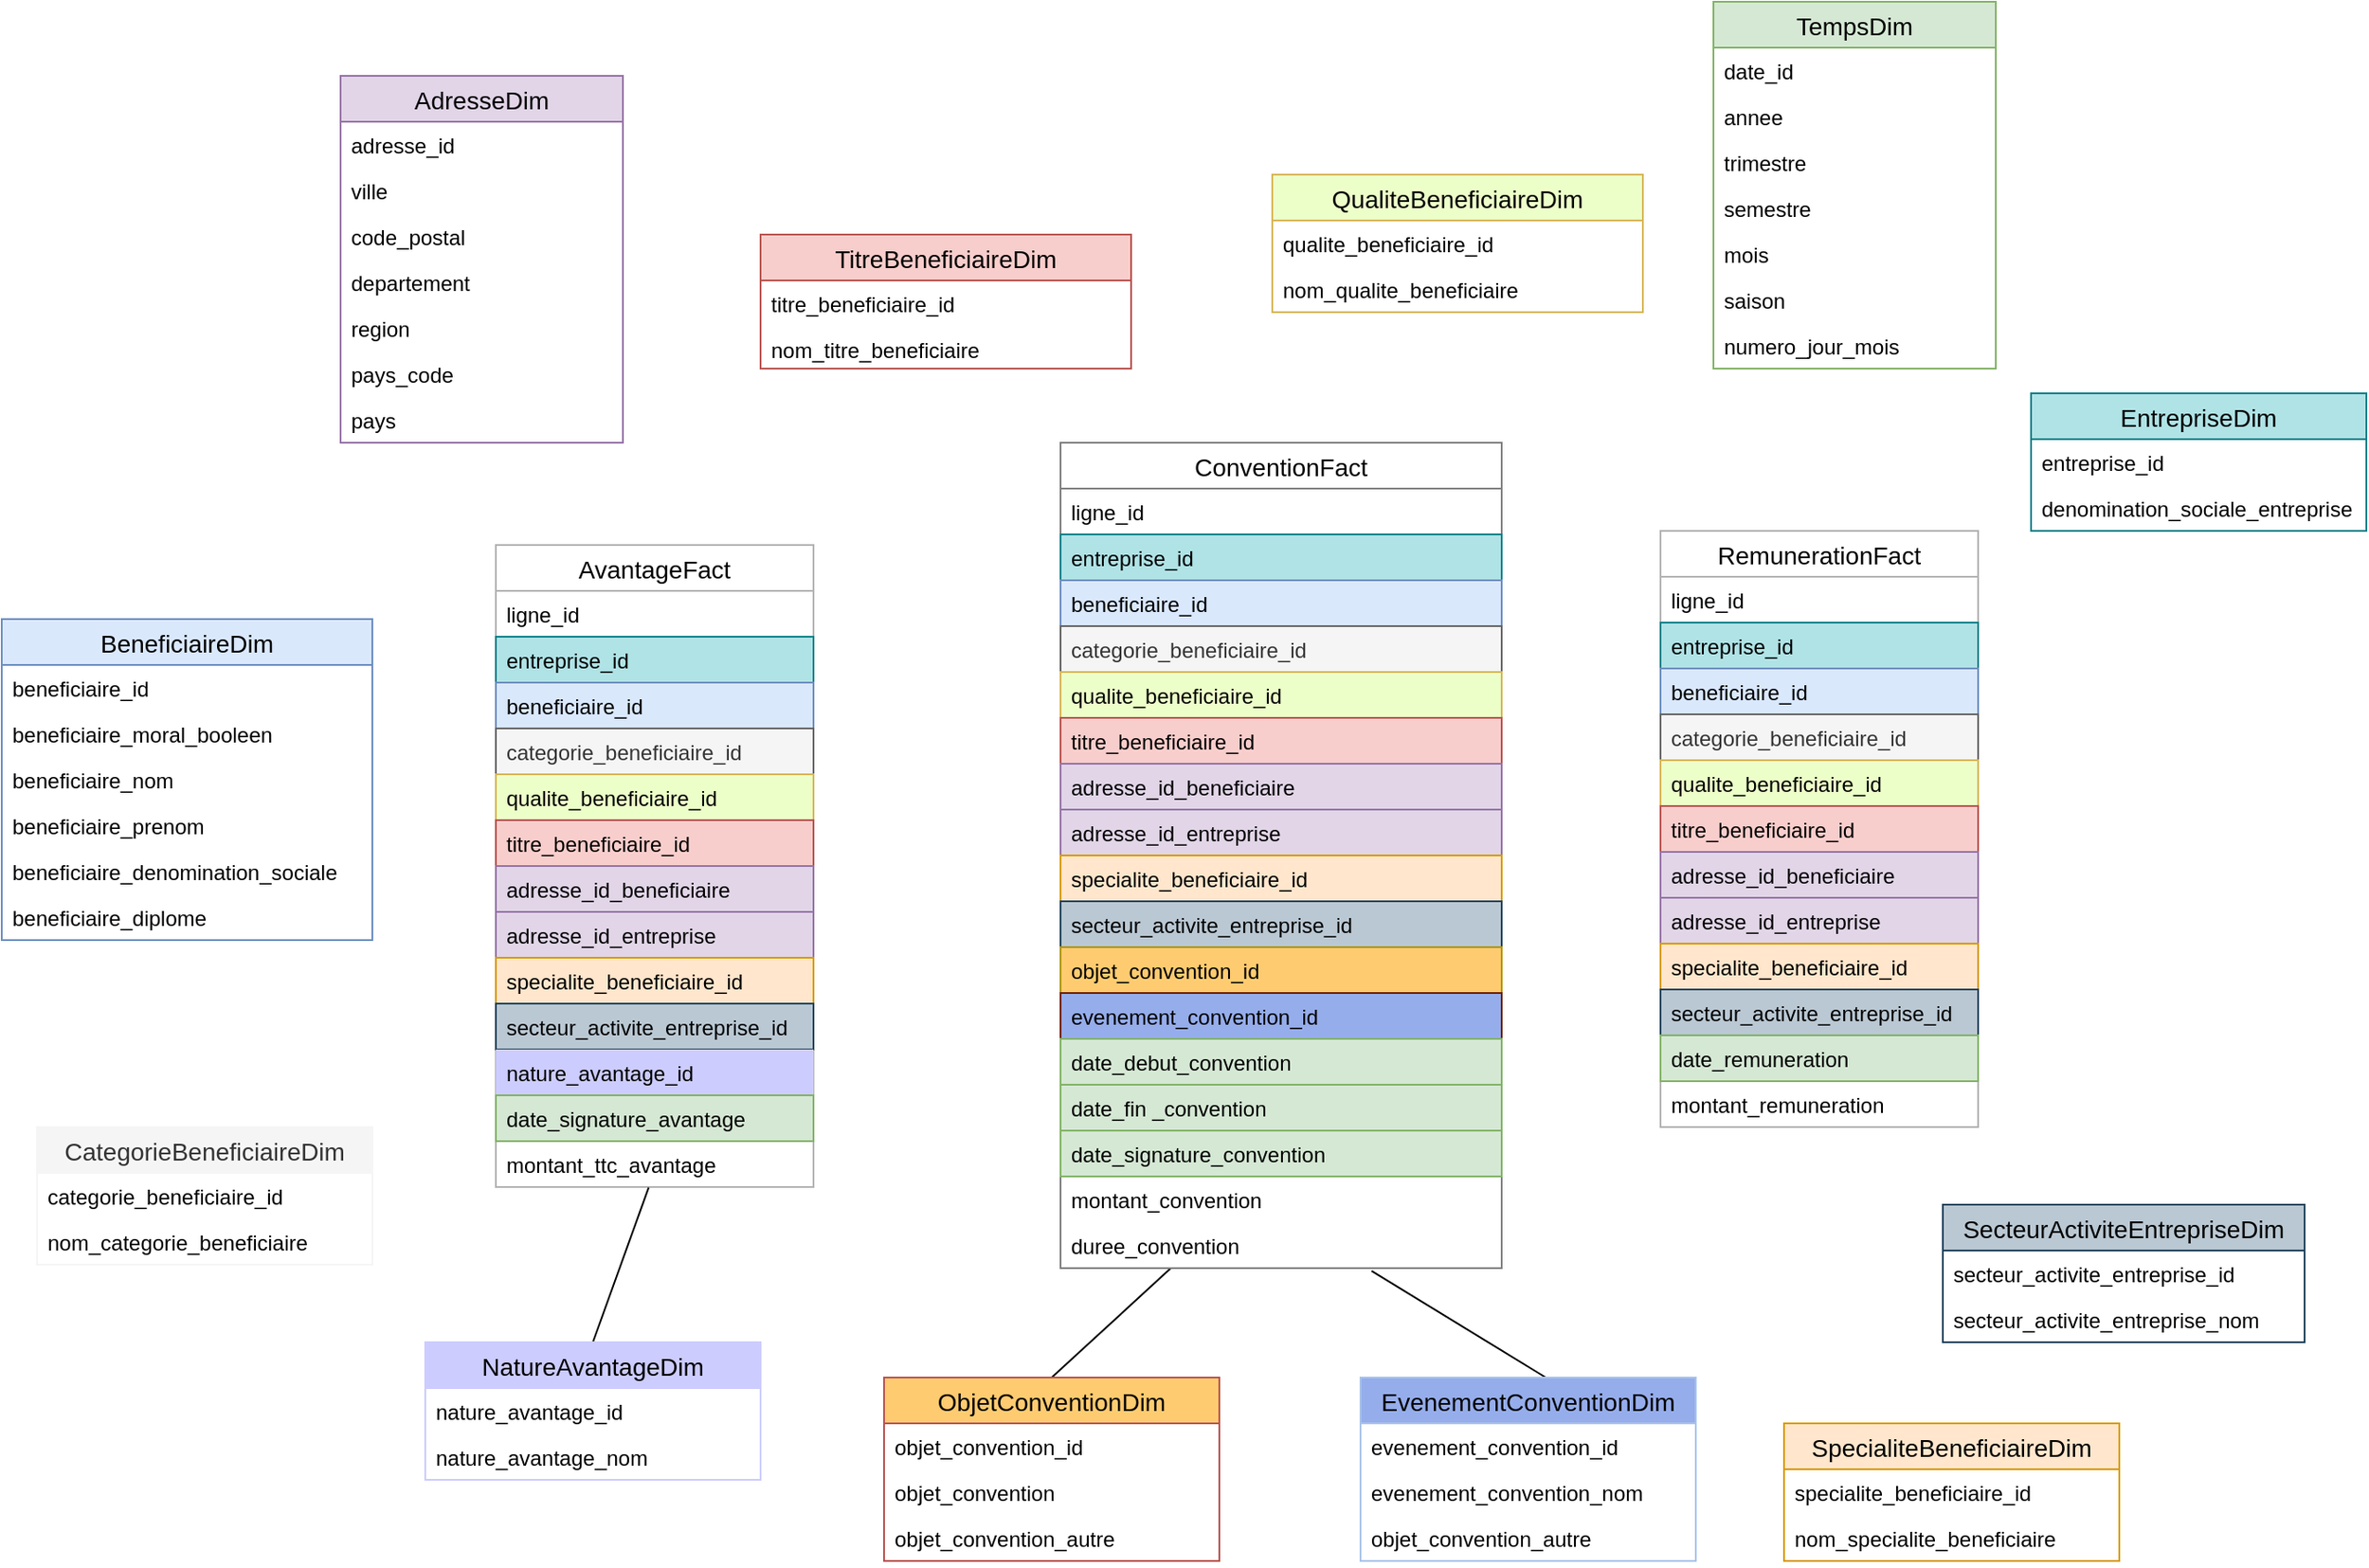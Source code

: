 <mxfile version="12.5.3" type="device"><diagram id="BA9OayzDiVvn1tJZm_DA" name="Page-1"><mxGraphModel dx="2999" dy="2781" grid="1" gridSize="10" guides="1" tooltips="1" connect="1" arrows="1" fold="1" page="1" pageScale="1" pageWidth="827" pageHeight="1169" math="0" shadow="0"><root><mxCell id="0"/><mxCell id="1" parent="0"/><mxCell id="JoVWn-yiUmjj12lgGxYV-21" value="AdresseDim" style="swimlane;fontStyle=0;childLayout=stackLayout;horizontal=1;startSize=26;horizontalStack=0;resizeParent=1;resizeParentMax=0;resizeLast=0;collapsible=1;marginBottom=0;align=center;fontSize=14;strokeColor=#9673a6;fillColor=#E1D5E7;" parent="1" vertex="1"><mxGeometry x="-408" y="-518" width="160" height="208" as="geometry"/></mxCell><mxCell id="JoVWn-yiUmjj12lgGxYV-22" value="adresse_id" style="text;spacingLeft=4;spacingRight=4;overflow=hidden;rotatable=0;points=[[0,0.5],[1,0.5]];portConstraint=eastwest;fontSize=12;" parent="JoVWn-yiUmjj12lgGxYV-21" vertex="1"><mxGeometry y="26" width="160" height="26" as="geometry"/></mxCell><mxCell id="JoVWn-yiUmjj12lgGxYV-25" value="ville" style="text;strokeColor=none;fillColor=none;spacingLeft=4;spacingRight=4;overflow=hidden;rotatable=0;points=[[0,0.5],[1,0.5]];portConstraint=eastwest;fontSize=12;" parent="JoVWn-yiUmjj12lgGxYV-21" vertex="1"><mxGeometry y="52" width="160" height="26" as="geometry"/></mxCell><mxCell id="2FB1o8HSQY_Sg63DgsQh-25" value="code_postal" style="text;strokeColor=none;fillColor=none;spacingLeft=4;spacingRight=4;overflow=hidden;rotatable=0;points=[[0,0.5],[1,0.5]];portConstraint=eastwest;fontSize=12;" parent="JoVWn-yiUmjj12lgGxYV-21" vertex="1"><mxGeometry y="78" width="160" height="26" as="geometry"/></mxCell><mxCell id="2FB1o8HSQY_Sg63DgsQh-26" value="departement" style="text;strokeColor=none;fillColor=none;spacingLeft=4;spacingRight=4;overflow=hidden;rotatable=0;points=[[0,0.5],[1,0.5]];portConstraint=eastwest;fontSize=12;" parent="JoVWn-yiUmjj12lgGxYV-21" vertex="1"><mxGeometry y="104" width="160" height="26" as="geometry"/></mxCell><mxCell id="m3Q-H14pEmRz3FBbESaY-80" value="region" style="text;strokeColor=none;fillColor=none;spacingLeft=4;spacingRight=4;overflow=hidden;rotatable=0;points=[[0,0.5],[1,0.5]];portConstraint=eastwest;fontSize=12;" parent="JoVWn-yiUmjj12lgGxYV-21" vertex="1"><mxGeometry y="130" width="160" height="26" as="geometry"/></mxCell><mxCell id="3_DI5mii_6Rbdc9W6nZs-14" value="pays_code" style="text;strokeColor=none;fillColor=none;spacingLeft=4;spacingRight=4;overflow=hidden;rotatable=0;points=[[0,0.5],[1,0.5]];portConstraint=eastwest;fontSize=12;" parent="JoVWn-yiUmjj12lgGxYV-21" vertex="1"><mxGeometry y="156" width="160" height="26" as="geometry"/></mxCell><mxCell id="m3Q-H14pEmRz3FBbESaY-81" value="pays" style="text;strokeColor=none;fillColor=none;spacingLeft=4;spacingRight=4;overflow=hidden;rotatable=0;points=[[0,0.5],[1,0.5]];portConstraint=eastwest;fontSize=12;" parent="JoVWn-yiUmjj12lgGxYV-21" vertex="1"><mxGeometry y="182" width="160" height="26" as="geometry"/></mxCell><mxCell id="m3Q-H14pEmRz3FBbESaY-27" value="AvantageFact" style="swimlane;fontStyle=0;childLayout=stackLayout;horizontal=1;startSize=26;horizontalStack=0;resizeParent=1;resizeParentMax=0;resizeLast=0;collapsible=1;marginBottom=0;align=center;fontSize=14;fillColor=none;strokeColor=#B3B3B3;" parent="1" vertex="1"><mxGeometry x="-320" y="-252" width="180" height="364" as="geometry"/></mxCell><mxCell id="j-00nTsDZ_1gg7k_UsRQ-1" value="ligne_id" style="text;strokeColor=none;fillColor=none;spacingLeft=4;spacingRight=4;overflow=hidden;rotatable=0;points=[[0,0.5],[1,0.5]];portConstraint=eastwest;fontSize=12;" parent="m3Q-H14pEmRz3FBbESaY-27" vertex="1"><mxGeometry y="26" width="180" height="26" as="geometry"/></mxCell><mxCell id="m3Q-H14pEmRz3FBbESaY-36" value="entreprise_id" style="text;strokeColor=#0e8088;fillColor=#b0e3e6;spacingLeft=4;spacingRight=4;overflow=hidden;rotatable=0;points=[[0,0.5],[1,0.5]];portConstraint=eastwest;fontSize=12;" parent="m3Q-H14pEmRz3FBbESaY-27" vertex="1"><mxGeometry y="52" width="180" height="26" as="geometry"/></mxCell><mxCell id="m3Q-H14pEmRz3FBbESaY-28" value="beneficiaire_id" style="text;strokeColor=#6c8ebf;fillColor=#dae8fc;spacingLeft=4;spacingRight=4;overflow=hidden;rotatable=0;points=[[0,0.5],[1,0.5]];portConstraint=eastwest;fontSize=12;" parent="m3Q-H14pEmRz3FBbESaY-27" vertex="1"><mxGeometry y="78" width="180" height="26" as="geometry"/></mxCell><mxCell id="m3Q-H14pEmRz3FBbESaY-29" value="categorie_beneficiaire_id" style="text;strokeColor=#666666;fillColor=#f5f5f5;spacingLeft=4;spacingRight=4;overflow=hidden;rotatable=0;points=[[0,0.5],[1,0.5]];portConstraint=eastwest;fontSize=12;fontColor=#333333;" parent="m3Q-H14pEmRz3FBbESaY-27" vertex="1"><mxGeometry y="104" width="180" height="26" as="geometry"/></mxCell><mxCell id="m3Q-H14pEmRz3FBbESaY-30" value="qualite_beneficiaire_id" style="text;strokeColor=#d6b656;fillColor=#EDFFC9;spacingLeft=4;spacingRight=4;overflow=hidden;rotatable=0;points=[[0,0.5],[1,0.5]];portConstraint=eastwest;fontSize=12;" parent="m3Q-H14pEmRz3FBbESaY-27" vertex="1"><mxGeometry y="130" width="180" height="26" as="geometry"/></mxCell><mxCell id="m3Q-H14pEmRz3FBbESaY-31" value="titre_beneficiaire_id" style="text;strokeColor=#b85450;fillColor=#f8cecc;spacingLeft=4;spacingRight=4;overflow=hidden;rotatable=0;points=[[0,0.5],[1,0.5]];portConstraint=eastwest;fontSize=12;" parent="m3Q-H14pEmRz3FBbESaY-27" vertex="1"><mxGeometry y="156" width="180" height="26" as="geometry"/></mxCell><mxCell id="m3Q-H14pEmRz3FBbESaY-32" value="adresse_id_beneficiaire" style="text;strokeColor=#9673a6;fillColor=#e1d5e7;spacingLeft=4;spacingRight=4;overflow=hidden;rotatable=0;points=[[0,0.5],[1,0.5]];portConstraint=eastwest;fontSize=12;" parent="m3Q-H14pEmRz3FBbESaY-27" vertex="1"><mxGeometry y="182" width="180" height="26" as="geometry"/></mxCell><mxCell id="m3Q-H14pEmRz3FBbESaY-33" value="adresse_id_entreprise" style="text;strokeColor=#9673a6;fillColor=#e1d5e7;spacingLeft=4;spacingRight=4;overflow=hidden;rotatable=0;points=[[0,0.5],[1,0.5]];portConstraint=eastwest;fontSize=12;" parent="m3Q-H14pEmRz3FBbESaY-27" vertex="1"><mxGeometry y="208" width="180" height="26" as="geometry"/></mxCell><mxCell id="m3Q-H14pEmRz3FBbESaY-34" value="specialite_beneficiaire_id" style="text;strokeColor=#d79b00;fillColor=#ffe6cc;spacingLeft=4;spacingRight=4;overflow=hidden;rotatable=0;points=[[0,0.5],[1,0.5]];portConstraint=eastwest;fontSize=12;" parent="m3Q-H14pEmRz3FBbESaY-27" vertex="1"><mxGeometry y="234" width="180" height="26" as="geometry"/></mxCell><mxCell id="m3Q-H14pEmRz3FBbESaY-37" value="secteur_activite_entreprise_id" style="text;strokeColor=#23445d;fillColor=#bac8d3;spacingLeft=4;spacingRight=4;overflow=hidden;rotatable=0;points=[[0,0.5],[1,0.5]];portConstraint=eastwest;fontSize=12;" parent="m3Q-H14pEmRz3FBbESaY-27" vertex="1"><mxGeometry y="260" width="180" height="26" as="geometry"/></mxCell><mxCell id="m3Q-H14pEmRz3FBbESaY-40" value="nature_avantage_id" style="text;strokeColor=none;fillColor=#CCCCFF;spacingLeft=4;spacingRight=4;overflow=hidden;rotatable=0;points=[[0,0.5],[1,0.5]];portConstraint=eastwest;fontSize=12;" parent="m3Q-H14pEmRz3FBbESaY-27" vertex="1"><mxGeometry y="286" width="180" height="26" as="geometry"/></mxCell><mxCell id="m3Q-H14pEmRz3FBbESaY-38" value="date_signature_avantage" style="text;strokeColor=#82b366;fillColor=#d5e8d4;spacingLeft=4;spacingRight=4;overflow=hidden;rotatable=0;points=[[0,0.5],[1,0.5]];portConstraint=eastwest;fontSize=12;" parent="m3Q-H14pEmRz3FBbESaY-27" vertex="1"><mxGeometry y="312" width="180" height="26" as="geometry"/></mxCell><mxCell id="m3Q-H14pEmRz3FBbESaY-39" value="montant_ttc_avantage" style="text;strokeColor=none;fillColor=none;spacingLeft=4;spacingRight=4;overflow=hidden;rotatable=0;points=[[0,0.5],[1,0.5]];portConstraint=eastwest;fontSize=12;" parent="m3Q-H14pEmRz3FBbESaY-27" vertex="1"><mxGeometry y="338" width="180" height="26" as="geometry"/></mxCell><mxCell id="2FB1o8HSQY_Sg63DgsQh-6" value="RemunerationFact" style="swimlane;fontStyle=0;childLayout=stackLayout;horizontal=1;startSize=26;horizontalStack=0;resizeParent=1;resizeParentMax=0;resizeLast=0;collapsible=1;marginBottom=0;align=center;fontSize=14;fillColor=none;strokeColor=#B3B3B3;" parent="1" vertex="1"><mxGeometry x="340" y="-260" width="180" height="338" as="geometry"/></mxCell><mxCell id="j-00nTsDZ_1gg7k_UsRQ-3" value="ligne_id" style="text;strokeColor=none;fillColor=none;spacingLeft=4;spacingRight=4;overflow=hidden;rotatable=0;points=[[0,0.5],[1,0.5]];portConstraint=eastwest;fontSize=12;" parent="2FB1o8HSQY_Sg63DgsQh-6" vertex="1"><mxGeometry y="26" width="180" height="26" as="geometry"/></mxCell><mxCell id="2FB1o8HSQY_Sg63DgsQh-13" value="entreprise_id" style="text;strokeColor=#0e8088;fillColor=#b0e3e6;spacingLeft=4;spacingRight=4;overflow=hidden;rotatable=0;points=[[0,0.5],[1,0.5]];portConstraint=eastwest;fontSize=12;" parent="2FB1o8HSQY_Sg63DgsQh-6" vertex="1"><mxGeometry y="52" width="180" height="26" as="geometry"/></mxCell><mxCell id="2FB1o8HSQY_Sg63DgsQh-7" value="beneficiaire_id" style="text;strokeColor=#6c8ebf;fillColor=#dae8fc;spacingLeft=4;spacingRight=4;overflow=hidden;rotatable=0;points=[[0,0.5],[1,0.5]];portConstraint=eastwest;fontSize=12;" parent="2FB1o8HSQY_Sg63DgsQh-6" vertex="1"><mxGeometry y="78" width="180" height="26" as="geometry"/></mxCell><mxCell id="2FB1o8HSQY_Sg63DgsQh-8" value="categorie_beneficiaire_id" style="text;strokeColor=#666666;fillColor=#f5f5f5;spacingLeft=4;spacingRight=4;overflow=hidden;rotatable=0;points=[[0,0.5],[1,0.5]];portConstraint=eastwest;fontSize=12;fontColor=#333333;" parent="2FB1o8HSQY_Sg63DgsQh-6" vertex="1"><mxGeometry y="104" width="180" height="26" as="geometry"/></mxCell><mxCell id="2FB1o8HSQY_Sg63DgsQh-9" value="qualite_beneficiaire_id" style="text;strokeColor=#d6b656;fillColor=#EDFFC9;spacingLeft=4;spacingRight=4;overflow=hidden;rotatable=0;points=[[0,0.5],[1,0.5]];portConstraint=eastwest;fontSize=12;" parent="2FB1o8HSQY_Sg63DgsQh-6" vertex="1"><mxGeometry y="130" width="180" height="26" as="geometry"/></mxCell><mxCell id="2FB1o8HSQY_Sg63DgsQh-10" value="titre_beneficiaire_id" style="text;strokeColor=#b85450;fillColor=#f8cecc;spacingLeft=4;spacingRight=4;overflow=hidden;rotatable=0;points=[[0,0.5],[1,0.5]];portConstraint=eastwest;fontSize=12;" parent="2FB1o8HSQY_Sg63DgsQh-6" vertex="1"><mxGeometry y="156" width="180" height="26" as="geometry"/></mxCell><mxCell id="2FB1o8HSQY_Sg63DgsQh-11" value="adresse_id_beneficiaire" style="text;strokeColor=#9673a6;fillColor=#e1d5e7;spacingLeft=4;spacingRight=4;overflow=hidden;rotatable=0;points=[[0,0.5],[1,0.5]];portConstraint=eastwest;fontSize=12;" parent="2FB1o8HSQY_Sg63DgsQh-6" vertex="1"><mxGeometry y="182" width="180" height="26" as="geometry"/></mxCell><mxCell id="2FB1o8HSQY_Sg63DgsQh-12" value="adresse_id_entreprise" style="text;strokeColor=#9673a6;fillColor=#e1d5e7;spacingLeft=4;spacingRight=4;overflow=hidden;rotatable=0;points=[[0,0.5],[1,0.5]];portConstraint=eastwest;fontSize=12;" parent="2FB1o8HSQY_Sg63DgsQh-6" vertex="1"><mxGeometry y="208" width="180" height="26" as="geometry"/></mxCell><mxCell id="2FB1o8HSQY_Sg63DgsQh-24" value="specialite_beneficiaire_id" style="text;strokeColor=#d79b00;fillColor=#ffe6cc;spacingLeft=4;spacingRight=4;overflow=hidden;rotatable=0;points=[[0,0.5],[1,0.5]];portConstraint=eastwest;fontSize=12;" parent="2FB1o8HSQY_Sg63DgsQh-6" vertex="1"><mxGeometry y="234" width="180" height="26" as="geometry"/></mxCell><mxCell id="m3Q-H14pEmRz3FBbESaY-24" value="secteur_activite_entreprise_id" style="text;strokeColor=#23445d;fillColor=#bac8d3;spacingLeft=4;spacingRight=4;overflow=hidden;rotatable=0;points=[[0,0.5],[1,0.5]];portConstraint=eastwest;fontSize=12;" parent="2FB1o8HSQY_Sg63DgsQh-6" vertex="1"><mxGeometry y="260" width="180" height="26" as="geometry"/></mxCell><mxCell id="2FB1o8HSQY_Sg63DgsQh-14" value="date_remuneration" style="text;strokeColor=#82b366;fillColor=#d5e8d4;spacingLeft=4;spacingRight=4;overflow=hidden;rotatable=0;points=[[0,0.5],[1,0.5]];portConstraint=eastwest;fontSize=12;" parent="2FB1o8HSQY_Sg63DgsQh-6" vertex="1"><mxGeometry y="286" width="180" height="26" as="geometry"/></mxCell><mxCell id="2FB1o8HSQY_Sg63DgsQh-23" value="montant_remuneration" style="text;strokeColor=none;fillColor=none;spacingLeft=4;spacingRight=4;overflow=hidden;rotatable=0;points=[[0,0.5],[1,0.5]];portConstraint=eastwest;fontSize=12;" parent="2FB1o8HSQY_Sg63DgsQh-6" vertex="1"><mxGeometry y="312" width="180" height="26" as="geometry"/></mxCell><mxCell id="m3Q-H14pEmRz3FBbESaY-82" style="edgeStyle=none;rounded=0;orthogonalLoop=1;jettySize=auto;html=1;exitX=0.5;exitY=0;exitDx=0;exitDy=0;endArrow=none;endFill=0;entryX=0.481;entryY=1.013;entryDx=0;entryDy=0;entryPerimeter=0;" parent="1" source="m3Q-H14pEmRz3FBbESaY-14" target="m3Q-H14pEmRz3FBbESaY-39" edge="1"><mxGeometry relative="1" as="geometry"><mxPoint x="-240" y="180" as="targetPoint"/></mxGeometry></mxCell><mxCell id="m3Q-H14pEmRz3FBbESaY-14" value="NatureAvantageDim" style="swimlane;fontStyle=0;childLayout=stackLayout;horizontal=1;startSize=26;horizontalStack=0;resizeParent=1;resizeParentMax=0;resizeLast=0;collapsible=1;marginBottom=0;align=center;fontSize=14;strokeColor=#CCCCFF;fillColor=#CCCCFF;" parent="1" vertex="1"><mxGeometry x="-360" y="200" width="190" height="78" as="geometry"/></mxCell><mxCell id="m3Q-H14pEmRz3FBbESaY-15" value="nature_avantage_id" style="text;strokeColor=none;fillColor=none;spacingLeft=4;spacingRight=4;overflow=hidden;rotatable=0;points=[[0,0.5],[1,0.5]];portConstraint=eastwest;fontSize=12;" parent="m3Q-H14pEmRz3FBbESaY-14" vertex="1"><mxGeometry y="26" width="190" height="26" as="geometry"/></mxCell><mxCell id="m3Q-H14pEmRz3FBbESaY-16" value="nature_avantage_nom" style="text;strokeColor=none;fillColor=none;spacingLeft=4;spacingRight=4;overflow=hidden;rotatable=0;points=[[0,0.5],[1,0.5]];portConstraint=eastwest;fontSize=12;" parent="m3Q-H14pEmRz3FBbESaY-14" vertex="1"><mxGeometry y="52" width="190" height="26" as="geometry"/></mxCell><mxCell id="m3Q-H14pEmRz3FBbESaY-83" style="edgeStyle=none;rounded=0;orthogonalLoop=1;jettySize=auto;html=1;exitX=0.5;exitY=0;exitDx=0;exitDy=0;endArrow=none;endFill=0;entryX=0.25;entryY=1;entryDx=0;entryDy=0;" parent="1" source="m3Q-H14pEmRz3FBbESaY-56" target="m3Q-H14pEmRz3FBbESaY-41" edge="1"><mxGeometry relative="1" as="geometry"><mxPoint x="10" y="195" as="targetPoint"/></mxGeometry></mxCell><mxCell id="m3Q-H14pEmRz3FBbESaY-84" style="edgeStyle=none;rounded=0;orthogonalLoop=1;jettySize=auto;html=1;exitX=0.5;exitY=0;exitDx=0;exitDy=0;endArrow=none;endFill=0;entryX=0.705;entryY=1.06;entryDx=0;entryDy=0;entryPerimeter=0;" parent="1" target="3_DI5mii_6Rbdc9W6nZs-8" edge="1"><mxGeometry relative="1" as="geometry"><mxPoint x="96" y="212" as="targetPoint"/><mxPoint x="275" y="220" as="sourcePoint"/></mxGeometry></mxCell><mxCell id="m3Q-H14pEmRz3FBbESaY-41" value="ConventionFact" style="swimlane;fontStyle=0;childLayout=stackLayout;horizontal=1;startSize=26;horizontalStack=0;resizeParent=1;resizeParentMax=0;resizeLast=0;collapsible=1;marginBottom=0;align=center;fontSize=14;fillColor=none;strokeColor=#808080;" parent="1" vertex="1"><mxGeometry y="-310" width="250" height="468" as="geometry"><mxRectangle x="80" y="-320" width="130" height="26" as="alternateBounds"/></mxGeometry></mxCell><mxCell id="j-00nTsDZ_1gg7k_UsRQ-2" value="ligne_id" style="text;strokeColor=none;fillColor=none;spacingLeft=4;spacingRight=4;overflow=hidden;rotatable=0;points=[[0,0.5],[1,0.5]];portConstraint=eastwest;fontSize=12;" parent="m3Q-H14pEmRz3FBbESaY-41" vertex="1"><mxGeometry y="26" width="250" height="26" as="geometry"/></mxCell><mxCell id="m3Q-H14pEmRz3FBbESaY-50" value="entreprise_id" style="text;strokeColor=#0e8088;fillColor=#b0e3e6;spacingLeft=4;spacingRight=4;overflow=hidden;rotatable=0;points=[[0,0.5],[1,0.5]];portConstraint=eastwest;fontSize=12;" parent="m3Q-H14pEmRz3FBbESaY-41" vertex="1"><mxGeometry y="52" width="250" height="26" as="geometry"/></mxCell><mxCell id="m3Q-H14pEmRz3FBbESaY-42" value="beneficiaire_id" style="text;strokeColor=#6c8ebf;fillColor=#dae8fc;spacingLeft=4;spacingRight=4;overflow=hidden;rotatable=0;points=[[0,0.5],[1,0.5]];portConstraint=eastwest;fontSize=12;" parent="m3Q-H14pEmRz3FBbESaY-41" vertex="1"><mxGeometry y="78" width="250" height="26" as="geometry"/></mxCell><mxCell id="m3Q-H14pEmRz3FBbESaY-43" value="categorie_beneficiaire_id" style="text;strokeColor=#666666;fillColor=#f5f5f5;spacingLeft=4;spacingRight=4;overflow=hidden;rotatable=0;points=[[0,0.5],[1,0.5]];portConstraint=eastwest;fontSize=12;fontColor=#333333;" parent="m3Q-H14pEmRz3FBbESaY-41" vertex="1"><mxGeometry y="104" width="250" height="26" as="geometry"/></mxCell><mxCell id="m3Q-H14pEmRz3FBbESaY-44" value="qualite_beneficiaire_id" style="text;strokeColor=#d6b656;fillColor=#EDFFC9;spacingLeft=4;spacingRight=4;overflow=hidden;rotatable=0;points=[[0,0.5],[1,0.5]];portConstraint=eastwest;fontSize=12;" parent="m3Q-H14pEmRz3FBbESaY-41" vertex="1"><mxGeometry y="130" width="250" height="26" as="geometry"/></mxCell><mxCell id="m3Q-H14pEmRz3FBbESaY-45" value="titre_beneficiaire_id" style="text;strokeColor=#b85450;fillColor=#f8cecc;spacingLeft=4;spacingRight=4;overflow=hidden;rotatable=0;points=[[0,0.5],[1,0.5]];portConstraint=eastwest;fontSize=12;" parent="m3Q-H14pEmRz3FBbESaY-41" vertex="1"><mxGeometry y="156" width="250" height="26" as="geometry"/></mxCell><mxCell id="m3Q-H14pEmRz3FBbESaY-46" value="adresse_id_beneficiaire" style="text;strokeColor=#9673a6;fillColor=#e1d5e7;spacingLeft=4;spacingRight=4;overflow=hidden;rotatable=0;points=[[0,0.5],[1,0.5]];portConstraint=eastwest;fontSize=12;" parent="m3Q-H14pEmRz3FBbESaY-41" vertex="1"><mxGeometry y="182" width="250" height="26" as="geometry"/></mxCell><mxCell id="m3Q-H14pEmRz3FBbESaY-47" value="adresse_id_entreprise" style="text;strokeColor=#9673a6;fillColor=#e1d5e7;spacingLeft=4;spacingRight=4;overflow=hidden;rotatable=0;points=[[0,0.5],[1,0.5]];portConstraint=eastwest;fontSize=12;" parent="m3Q-H14pEmRz3FBbESaY-41" vertex="1"><mxGeometry y="208" width="250" height="26" as="geometry"/></mxCell><mxCell id="m3Q-H14pEmRz3FBbESaY-48" value="specialite_beneficiaire_id" style="text;strokeColor=#d79b00;fillColor=#ffe6cc;spacingLeft=4;spacingRight=4;overflow=hidden;rotatable=0;points=[[0,0.5],[1,0.5]];portConstraint=eastwest;fontSize=12;" parent="m3Q-H14pEmRz3FBbESaY-41" vertex="1"><mxGeometry y="234" width="250" height="26" as="geometry"/></mxCell><mxCell id="m3Q-H14pEmRz3FBbESaY-51" value="secteur_activite_entreprise_id" style="text;strokeColor=#23445d;fillColor=#bac8d3;spacingLeft=4;spacingRight=4;overflow=hidden;rotatable=0;points=[[0,0.5],[1,0.5]];portConstraint=eastwest;fontSize=12;" parent="m3Q-H14pEmRz3FBbESaY-41" vertex="1"><mxGeometry y="260" width="250" height="26" as="geometry"/></mxCell><mxCell id="m3Q-H14pEmRz3FBbESaY-60" value="objet_convention_id" style="text;strokeColor=#B09500;spacingLeft=4;spacingRight=4;overflow=hidden;rotatable=0;points=[[0,0.5],[1,0.5]];portConstraint=eastwest;fontSize=12;fillColor=#FFCB70;" parent="m3Q-H14pEmRz3FBbESaY-41" vertex="1"><mxGeometry y="286" width="250" height="26" as="geometry"/></mxCell><mxCell id="m3Q-H14pEmRz3FBbESaY-70" value="evenement_convention_id" style="text;strokeColor=#6D1F00;spacingLeft=4;spacingRight=4;overflow=hidden;rotatable=0;points=[[0,0.5],[1,0.5]];portConstraint=eastwest;fontSize=12;fillColor=#96ADEB;" parent="m3Q-H14pEmRz3FBbESaY-41" vertex="1"><mxGeometry y="312" width="250" height="26" as="geometry"/></mxCell><mxCell id="m3Q-H14pEmRz3FBbESaY-53" value="date_debut_convention" style="text;strokeColor=#82b366;fillColor=#d5e8d4;spacingLeft=4;spacingRight=4;overflow=hidden;rotatable=0;points=[[0,0.5],[1,0.5]];portConstraint=eastwest;fontSize=12;" parent="m3Q-H14pEmRz3FBbESaY-41" vertex="1"><mxGeometry y="338" width="250" height="26" as="geometry"/></mxCell><mxCell id="m3Q-H14pEmRz3FBbESaY-55" value="date_fin _convention" style="text;strokeColor=#82b366;fillColor=#d5e8d4;spacingLeft=4;spacingRight=4;overflow=hidden;rotatable=0;points=[[0,0.5],[1,0.5]];portConstraint=eastwest;fontSize=12;" parent="m3Q-H14pEmRz3FBbESaY-41" vertex="1"><mxGeometry y="364" width="250" height="26" as="geometry"/></mxCell><mxCell id="m3Q-H14pEmRz3FBbESaY-61" value="date_signature_convention" style="text;strokeColor=#82b366;fillColor=#d5e8d4;spacingLeft=4;spacingRight=4;overflow=hidden;rotatable=0;points=[[0,0.5],[1,0.5]];portConstraint=eastwest;fontSize=12;" parent="m3Q-H14pEmRz3FBbESaY-41" vertex="1"><mxGeometry y="390" width="250" height="26" as="geometry"/></mxCell><mxCell id="m3Q-H14pEmRz3FBbESaY-54" value="montant_convention" style="text;strokeColor=none;fillColor=none;spacingLeft=4;spacingRight=4;overflow=hidden;rotatable=0;points=[[0,0.5],[1,0.5]];portConstraint=eastwest;fontSize=12;" parent="m3Q-H14pEmRz3FBbESaY-41" vertex="1"><mxGeometry y="416" width="250" height="26" as="geometry"/></mxCell><mxCell id="3_DI5mii_6Rbdc9W6nZs-8" value="duree_convention" style="text;strokeColor=none;fillColor=none;spacingLeft=4;spacingRight=4;overflow=hidden;rotatable=0;points=[[0,0.5],[1,0.5]];portConstraint=eastwest;fontSize=12;" parent="m3Q-H14pEmRz3FBbESaY-41" vertex="1"><mxGeometry y="442" width="250" height="26" as="geometry"/></mxCell><mxCell id="m3Q-H14pEmRz3FBbESaY-20" value="SecteurActiviteEntrepriseDim" style="swimlane;fontStyle=0;childLayout=stackLayout;horizontal=1;startSize=26;horizontalStack=0;resizeParent=1;resizeParentMax=0;resizeLast=0;collapsible=1;marginBottom=0;align=center;fontSize=14;fillColor=#bac8d3;strokeColor=#23445d;" parent="1" vertex="1"><mxGeometry x="500" y="122" width="205" height="78" as="geometry"/></mxCell><mxCell id="m3Q-H14pEmRz3FBbESaY-21" value="secteur_activite_entreprise_id" style="text;strokeColor=none;fillColor=none;spacingLeft=4;spacingRight=4;overflow=hidden;rotatable=0;points=[[0,0.5],[1,0.5]];portConstraint=eastwest;fontSize=12;" parent="m3Q-H14pEmRz3FBbESaY-20" vertex="1"><mxGeometry y="26" width="205" height="26" as="geometry"/></mxCell><mxCell id="m3Q-H14pEmRz3FBbESaY-23" value="secteur_activite_entreprise_nom" style="text;strokeColor=none;fillColor=none;spacingLeft=4;spacingRight=4;overflow=hidden;rotatable=0;points=[[0,0.5],[1,0.5]];portConstraint=eastwest;fontSize=12;" parent="m3Q-H14pEmRz3FBbESaY-20" vertex="1"><mxGeometry y="52" width="205" height="26" as="geometry"/></mxCell><mxCell id="JoVWn-yiUmjj12lgGxYV-17" value="SpecialiteBeneficiaireDim" style="swimlane;fontStyle=0;childLayout=stackLayout;horizontal=1;startSize=26;horizontalStack=0;resizeParent=1;resizeParentMax=0;resizeLast=0;collapsible=1;marginBottom=0;align=center;fontSize=14;strokeColor=#d79b00;fillColor=#FFE6CC;" parent="1" vertex="1"><mxGeometry x="410" y="246" width="190" height="78" as="geometry"/></mxCell><mxCell id="JoVWn-yiUmjj12lgGxYV-18" value="specialite_beneficiaire_id" style="text;strokeColor=none;fillColor=none;spacingLeft=4;spacingRight=4;overflow=hidden;rotatable=0;points=[[0,0.5],[1,0.5]];portConstraint=eastwest;fontSize=12;" parent="JoVWn-yiUmjj12lgGxYV-17" vertex="1"><mxGeometry y="26" width="190" height="26" as="geometry"/></mxCell><mxCell id="JoVWn-yiUmjj12lgGxYV-20" value="nom_specialite_beneficiaire" style="text;strokeColor=none;fillColor=none;spacingLeft=4;spacingRight=4;overflow=hidden;rotatable=0;points=[[0,0.5],[1,0.5]];portConstraint=eastwest;fontSize=12;" parent="JoVWn-yiUmjj12lgGxYV-17" vertex="1"><mxGeometry y="52" width="190" height="26" as="geometry"/></mxCell><mxCell id="2FB1o8HSQY_Sg63DgsQh-15" value="TempsDim" style="swimlane;fontStyle=0;childLayout=stackLayout;horizontal=1;startSize=26;horizontalStack=0;resizeParent=1;resizeParentMax=0;resizeLast=0;collapsible=1;marginBottom=0;align=center;fontSize=14;strokeColor=#82b366;fillColor=#D5E8D4;" parent="1" vertex="1"><mxGeometry x="370" y="-560" width="160" height="208" as="geometry"/></mxCell><mxCell id="2FB1o8HSQY_Sg63DgsQh-16" value="date_id" style="text;strokeColor=none;fillColor=none;spacingLeft=4;spacingRight=4;overflow=hidden;rotatable=0;points=[[0,0.5],[1,0.5]];portConstraint=eastwest;fontSize=12;" parent="2FB1o8HSQY_Sg63DgsQh-15" vertex="1"><mxGeometry y="26" width="160" height="26" as="geometry"/></mxCell><mxCell id="2FB1o8HSQY_Sg63DgsQh-17" value="annee" style="text;strokeColor=none;fillColor=none;spacingLeft=4;spacingRight=4;overflow=hidden;rotatable=0;points=[[0,0.5],[1,0.5]];portConstraint=eastwest;fontSize=12;" parent="2FB1o8HSQY_Sg63DgsQh-15" vertex="1"><mxGeometry y="52" width="160" height="26" as="geometry"/></mxCell><mxCell id="2FB1o8HSQY_Sg63DgsQh-18" value="trimestre" style="text;strokeColor=none;fillColor=none;spacingLeft=4;spacingRight=4;overflow=hidden;rotatable=0;points=[[0,0.5],[1,0.5]];portConstraint=eastwest;fontSize=12;" parent="2FB1o8HSQY_Sg63DgsQh-15" vertex="1"><mxGeometry y="78" width="160" height="26" as="geometry"/></mxCell><mxCell id="3_DI5mii_6Rbdc9W6nZs-13" value="semestre" style="text;strokeColor=none;fillColor=none;spacingLeft=4;spacingRight=4;overflow=hidden;rotatable=0;points=[[0,0.5],[1,0.5]];portConstraint=eastwest;fontSize=12;" parent="2FB1o8HSQY_Sg63DgsQh-15" vertex="1"><mxGeometry y="104" width="160" height="26" as="geometry"/></mxCell><mxCell id="2FB1o8HSQY_Sg63DgsQh-19" value="mois" style="text;strokeColor=none;fillColor=none;spacingLeft=4;spacingRight=4;overflow=hidden;rotatable=0;points=[[0,0.5],[1,0.5]];portConstraint=eastwest;fontSize=12;" parent="2FB1o8HSQY_Sg63DgsQh-15" vertex="1"><mxGeometry y="130" width="160" height="26" as="geometry"/></mxCell><mxCell id="2FB1o8HSQY_Sg63DgsQh-20" value="saison" style="text;strokeColor=none;fillColor=none;spacingLeft=4;spacingRight=4;overflow=hidden;rotatable=0;points=[[0,0.5],[1,0.5]];portConstraint=eastwest;fontSize=12;" parent="2FB1o8HSQY_Sg63DgsQh-15" vertex="1"><mxGeometry y="156" width="160" height="26" as="geometry"/></mxCell><mxCell id="2FB1o8HSQY_Sg63DgsQh-21" value="numero_jour_mois" style="text;strokeColor=none;fillColor=none;spacingLeft=4;spacingRight=4;overflow=hidden;rotatable=0;points=[[0,0.5],[1,0.5]];portConstraint=eastwest;fontSize=12;" parent="2FB1o8HSQY_Sg63DgsQh-15" vertex="1"><mxGeometry y="182" width="160" height="26" as="geometry"/></mxCell><mxCell id="JoVWn-yiUmjj12lgGxYV-9" value="QualiteBeneficiaireDim" style="swimlane;fontStyle=0;childLayout=stackLayout;horizontal=1;startSize=26;horizontalStack=0;resizeParent=1;resizeParentMax=0;resizeLast=0;collapsible=1;marginBottom=0;align=center;fontSize=14;fillColor=#EDFFC9;strokeColor=#d6b656;" parent="1" vertex="1"><mxGeometry x="120" y="-462" width="210" height="78" as="geometry"/></mxCell><mxCell id="JoVWn-yiUmjj12lgGxYV-10" value="qualite_beneficiaire_id" style="text;strokeColor=none;fillColor=none;spacingLeft=4;spacingRight=4;overflow=hidden;rotatable=0;points=[[0,0.5],[1,0.5]];portConstraint=eastwest;fontSize=12;" parent="JoVWn-yiUmjj12lgGxYV-9" vertex="1"><mxGeometry y="26" width="210" height="26" as="geometry"/></mxCell><mxCell id="JoVWn-yiUmjj12lgGxYV-12" value="nom_qualite_beneficiaire" style="text;strokeColor=none;fillColor=none;spacingLeft=4;spacingRight=4;overflow=hidden;rotatable=0;points=[[0,0.5],[1,0.5]];portConstraint=eastwest;fontSize=12;" parent="JoVWn-yiUmjj12lgGxYV-9" vertex="1"><mxGeometry y="52" width="210" height="26" as="geometry"/></mxCell><mxCell id="JoVWn-yiUmjj12lgGxYV-13" value="TitreBeneficiaireDim" style="swimlane;fontStyle=0;childLayout=stackLayout;horizontal=1;startSize=26;horizontalStack=0;resizeParent=1;resizeParentMax=0;resizeLast=0;collapsible=1;marginBottom=0;align=center;fontSize=14;fillColor=#f8cecc;strokeColor=#b85450;" parent="1" vertex="1"><mxGeometry x="-170" y="-428" width="210" height="76" as="geometry"/></mxCell><mxCell id="JoVWn-yiUmjj12lgGxYV-14" value="titre_beneficiaire_id" style="text;spacingLeft=4;spacingRight=4;overflow=hidden;rotatable=0;points=[[0,0.5],[1,0.5]];portConstraint=eastwest;fontSize=12;" parent="JoVWn-yiUmjj12lgGxYV-13" vertex="1"><mxGeometry y="26" width="210" height="26" as="geometry"/></mxCell><mxCell id="JoVWn-yiUmjj12lgGxYV-16" value="nom_titre_beneficiaire" style="text;strokeColor=none;fillColor=none;spacingLeft=4;spacingRight=4;overflow=hidden;rotatable=0;points=[[0,0.5],[1,0.5]];portConstraint=eastwest;fontSize=12;" parent="JoVWn-yiUmjj12lgGxYV-13" vertex="1"><mxGeometry y="52" width="210" height="24" as="geometry"/></mxCell><mxCell id="m3Q-H14pEmRz3FBbESaY-56" value="ObjetConventionDim" style="swimlane;fontStyle=0;childLayout=stackLayout;horizontal=1;startSize=26;horizontalStack=0;resizeParent=1;resizeParentMax=0;resizeLast=0;collapsible=1;marginBottom=0;align=center;fontSize=14;strokeColor=#b85450;fillColor=#FFCB70;" parent="1" vertex="1"><mxGeometry x="-100" y="220" width="190" height="104" as="geometry"/></mxCell><mxCell id="m3Q-H14pEmRz3FBbESaY-57" value="objet_convention_id" style="text;strokeColor=none;fillColor=none;spacingLeft=4;spacingRight=4;overflow=hidden;rotatable=0;points=[[0,0.5],[1,0.5]];portConstraint=eastwest;fontSize=12;" parent="m3Q-H14pEmRz3FBbESaY-56" vertex="1"><mxGeometry y="26" width="190" height="26" as="geometry"/></mxCell><mxCell id="m3Q-H14pEmRz3FBbESaY-58" value="objet_convention" style="text;strokeColor=none;fillColor=none;spacingLeft=4;spacingRight=4;overflow=hidden;rotatable=0;points=[[0,0.5],[1,0.5]];portConstraint=eastwest;fontSize=12;" parent="m3Q-H14pEmRz3FBbESaY-56" vertex="1"><mxGeometry y="52" width="190" height="26" as="geometry"/></mxCell><mxCell id="m3Q-H14pEmRz3FBbESaY-59" value="objet_convention_autre" style="text;strokeColor=none;fillColor=none;spacingLeft=4;spacingRight=4;overflow=hidden;rotatable=0;points=[[0,0.5],[1,0.5]];portConstraint=eastwest;fontSize=12;" parent="m3Q-H14pEmRz3FBbESaY-56" vertex="1"><mxGeometry y="78" width="190" height="26" as="geometry"/></mxCell><mxCell id="2FB1o8HSQY_Sg63DgsQh-1" value="EntrepriseDim" style="swimlane;fontStyle=0;childLayout=stackLayout;horizontal=1;startSize=26;horizontalStack=0;resizeParent=1;resizeParentMax=0;resizeLast=0;collapsible=1;marginBottom=0;align=center;fontSize=14;fillColor=#b0e3e6;strokeColor=#0e8088;" parent="1" vertex="1"><mxGeometry x="550" y="-338" width="190" height="78" as="geometry"/></mxCell><mxCell id="2FB1o8HSQY_Sg63DgsQh-2" value="entreprise_id" style="text;strokeColor=none;fillColor=none;spacingLeft=4;spacingRight=4;overflow=hidden;rotatable=0;points=[[0,0.5],[1,0.5]];portConstraint=eastwest;fontSize=12;" parent="2FB1o8HSQY_Sg63DgsQh-1" vertex="1"><mxGeometry y="26" width="190" height="26" as="geometry"/></mxCell><mxCell id="2FB1o8HSQY_Sg63DgsQh-3" value="denomination_sociale_entreprise" style="text;strokeColor=none;fillColor=none;spacingLeft=4;spacingRight=4;overflow=hidden;rotatable=0;points=[[0,0.5],[1,0.5]];portConstraint=eastwest;fontSize=12;" parent="2FB1o8HSQY_Sg63DgsQh-1" vertex="1"><mxGeometry y="52" width="190" height="26" as="geometry"/></mxCell><mxCell id="m3Q-H14pEmRz3FBbESaY-62" value="EvenementConventionDim" style="swimlane;fontStyle=0;childLayout=stackLayout;horizontal=1;startSize=26;horizontalStack=0;resizeParent=1;resizeParentMax=0;resizeLast=0;collapsible=1;marginBottom=0;align=center;fontSize=14;strokeColor=#A9C4EB;fillColor=#96ADEB;" parent="1" vertex="1"><mxGeometry x="170" y="220" width="190" height="104" as="geometry"/></mxCell><mxCell id="m3Q-H14pEmRz3FBbESaY-63" value="evenement_convention_id" style="text;strokeColor=none;fillColor=none;spacingLeft=4;spacingRight=4;overflow=hidden;rotatable=0;points=[[0,0.5],[1,0.5]];portConstraint=eastwest;fontSize=12;" parent="m3Q-H14pEmRz3FBbESaY-62" vertex="1"><mxGeometry y="26" width="190" height="26" as="geometry"/></mxCell><mxCell id="m3Q-H14pEmRz3FBbESaY-64" value="evenement_convention_nom" style="text;strokeColor=none;fillColor=none;spacingLeft=4;spacingRight=4;overflow=hidden;rotatable=0;points=[[0,0.5],[1,0.5]];portConstraint=eastwest;fontSize=12;" parent="m3Q-H14pEmRz3FBbESaY-62" vertex="1"><mxGeometry y="52" width="190" height="26" as="geometry"/></mxCell><mxCell id="m3Q-H14pEmRz3FBbESaY-65" value="objet_convention_autre" style="text;strokeColor=none;fillColor=none;spacingLeft=4;spacingRight=4;overflow=hidden;rotatable=0;points=[[0,0.5],[1,0.5]];portConstraint=eastwest;fontSize=12;" parent="m3Q-H14pEmRz3FBbESaY-62" vertex="1"><mxGeometry y="78" width="190" height="26" as="geometry"/></mxCell><mxCell id="JoVWn-yiUmjj12lgGxYV-1" value="CategorieBeneficiaireDim" style="swimlane;fontStyle=0;childLayout=stackLayout;horizontal=1;startSize=26;horizontalStack=0;resizeParent=1;resizeParentMax=0;resizeLast=0;collapsible=1;marginBottom=0;align=center;fontSize=14;fontColor=#333333;strokeColor=#F5F5F5;fillColor=#F5F5F5;" parent="1" vertex="1"><mxGeometry x="-580" y="78" width="190" height="78" as="geometry"/></mxCell><mxCell id="JoVWn-yiUmjj12lgGxYV-2" value="categorie_beneficiaire_id" style="text;strokeColor=none;fillColor=none;spacingLeft=4;spacingRight=4;overflow=hidden;rotatable=0;points=[[0,0.5],[1,0.5]];portConstraint=eastwest;fontSize=12;" parent="JoVWn-yiUmjj12lgGxYV-1" vertex="1"><mxGeometry y="26" width="190" height="26" as="geometry"/></mxCell><mxCell id="JoVWn-yiUmjj12lgGxYV-4" value="nom_categorie_beneficiaire" style="text;strokeColor=none;fillColor=none;spacingLeft=4;spacingRight=4;overflow=hidden;rotatable=0;points=[[0,0.5],[1,0.5]];portConstraint=eastwest;fontSize=12;" parent="JoVWn-yiUmjj12lgGxYV-1" vertex="1"><mxGeometry y="52" width="190" height="26" as="geometry"/></mxCell><mxCell id="JoVWn-yiUmjj12lgGxYV-5" value="BeneficiaireDim" style="swimlane;fontStyle=0;childLayout=stackLayout;horizontal=1;startSize=26;horizontalStack=0;resizeParent=1;resizeParentMax=0;resizeLast=0;collapsible=1;marginBottom=0;align=center;fontSize=14;fillColor=#dae8fc;strokeColor=#6c8ebf;" parent="1" vertex="1"><mxGeometry x="-600" y="-210" width="210" height="182" as="geometry"/></mxCell><mxCell id="JoVWn-yiUmjj12lgGxYV-6" value="beneficiaire_id" style="text;strokeColor=none;fillColor=none;spacingLeft=4;spacingRight=4;overflow=hidden;rotatable=0;points=[[0,0.5],[1,0.5]];portConstraint=eastwest;fontSize=12;" parent="JoVWn-yiUmjj12lgGxYV-5" vertex="1"><mxGeometry y="26" width="210" height="26" as="geometry"/></mxCell><mxCell id="3_DI5mii_6Rbdc9W6nZs-12" value="beneficiaire_moral_booleen" style="text;strokeColor=none;fillColor=none;spacingLeft=4;spacingRight=4;overflow=hidden;rotatable=0;points=[[0,0.5],[1,0.5]];portConstraint=eastwest;fontSize=12;" parent="JoVWn-yiUmjj12lgGxYV-5" vertex="1"><mxGeometry y="52" width="210" height="26" as="geometry"/></mxCell><mxCell id="JoVWn-yiUmjj12lgGxYV-7" value="beneficiaire_nom" style="text;strokeColor=none;fillColor=none;spacingLeft=4;spacingRight=4;overflow=hidden;rotatable=0;points=[[0,0.5],[1,0.5]];portConstraint=eastwest;fontSize=12;" parent="JoVWn-yiUmjj12lgGxYV-5" vertex="1"><mxGeometry y="78" width="210" height="26" as="geometry"/></mxCell><mxCell id="JoVWn-yiUmjj12lgGxYV-8" value="beneficiaire_prenom" style="text;strokeColor=none;fillColor=none;spacingLeft=4;spacingRight=4;overflow=hidden;rotatable=0;points=[[0,0.5],[1,0.5]];portConstraint=eastwest;fontSize=12;" parent="JoVWn-yiUmjj12lgGxYV-5" vertex="1"><mxGeometry y="104" width="210" height="26" as="geometry"/></mxCell><mxCell id="r9B57oMqXnofjznq_9GZ-1" value="beneficiaire_denomination_sociale" style="text;strokeColor=none;fillColor=none;spacingLeft=4;spacingRight=4;overflow=hidden;rotatable=0;points=[[0,0.5],[1,0.5]];portConstraint=eastwest;fontSize=12;" parent="JoVWn-yiUmjj12lgGxYV-5" vertex="1"><mxGeometry y="130" width="210" height="26" as="geometry"/></mxCell><mxCell id="3_DI5mii_6Rbdc9W6nZs-11" style="edgeStyle=orthogonalEdgeStyle;rounded=0;orthogonalLoop=1;jettySize=auto;html=1;exitX=1;exitY=0.5;exitDx=0;exitDy=0;" parent="JoVWn-yiUmjj12lgGxYV-5" source="r9B57oMqXnofjznq_9GZ-1" target="r9B57oMqXnofjznq_9GZ-1" edge="1"><mxGeometry relative="1" as="geometry"/></mxCell><mxCell id="3_DI5mii_6Rbdc9W6nZs-20" value="beneficiaire_diplome" style="text;strokeColor=none;fillColor=none;spacingLeft=4;spacingRight=4;overflow=hidden;rotatable=0;points=[[0,0.5],[1,0.5]];portConstraint=eastwest;fontSize=12;" parent="JoVWn-yiUmjj12lgGxYV-5" vertex="1"><mxGeometry y="156" width="210" height="26" as="geometry"/></mxCell></root></mxGraphModel></diagram></mxfile>